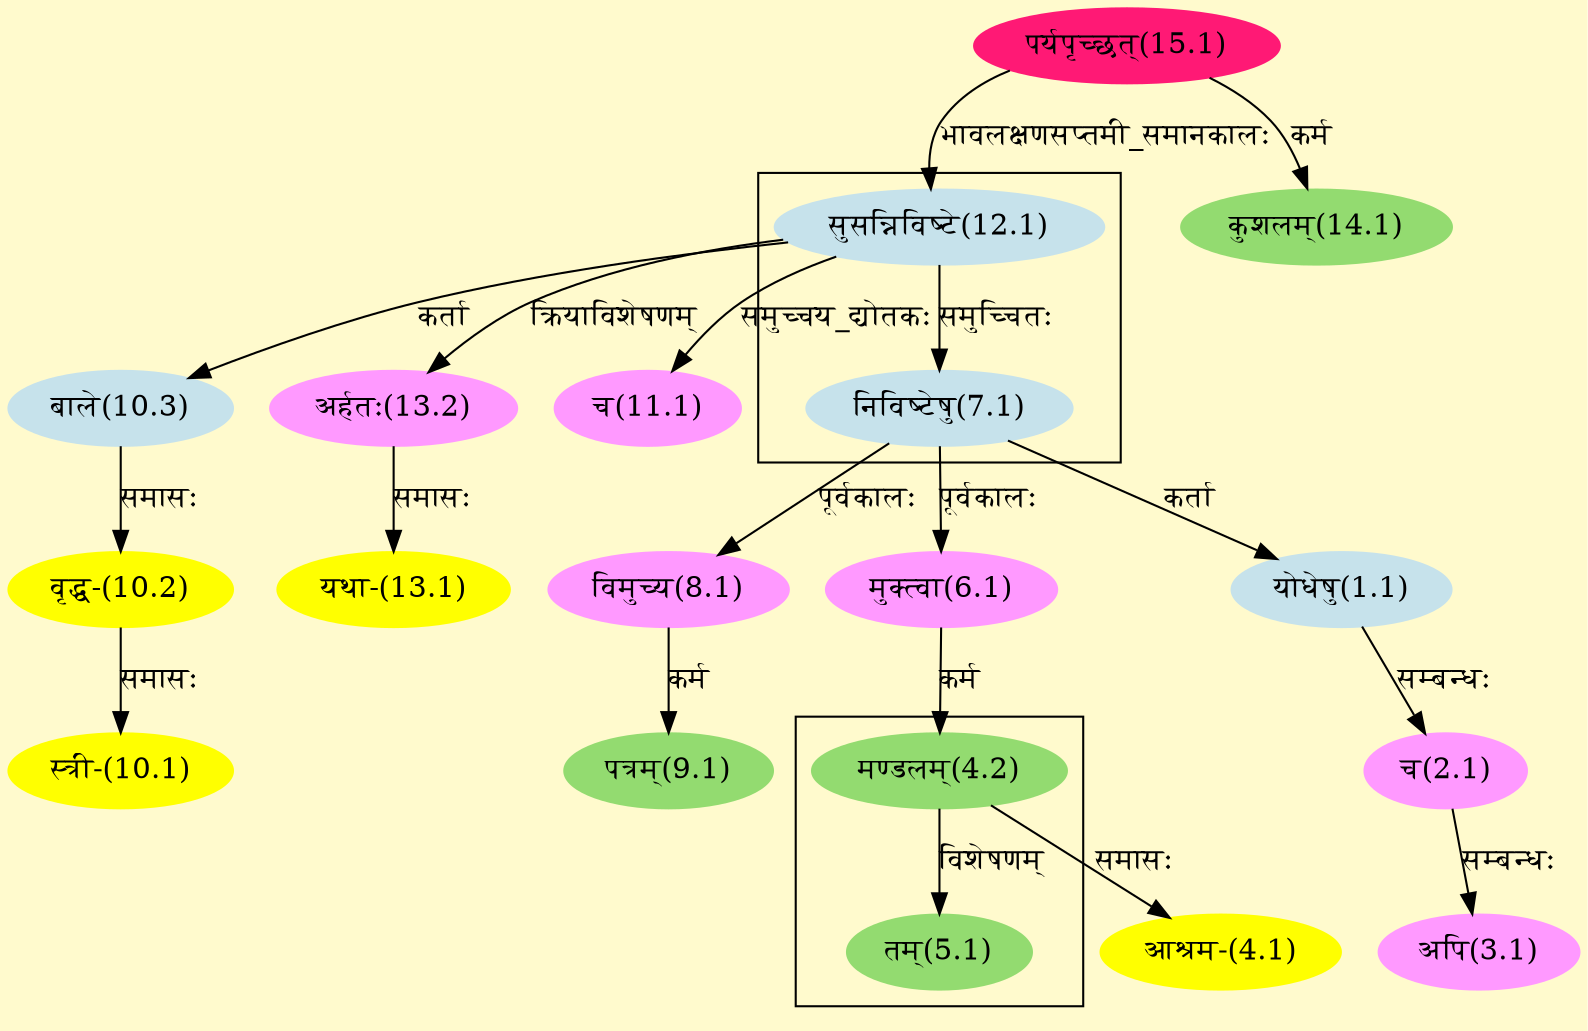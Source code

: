 digraph G{
rankdir=BT;
 compound=true;
 bgcolor="lemonchiffon1";

subgraph cluster_1{
Node5_1 [style=filled, color="#93DB70" label = "तम्(5.1)"]
Node4_2 [style=filled, color="#93DB70" label = "मण्डलम्(4.2)"]

}

subgraph cluster_2{
Node7_1 [style=filled, color="#C6E2EB" label = "निविष्टेषु(7.1)"]
Node12_1 [style=filled, color="#C6E2EB" label = "सुसन्निविष्टे(12.1)"]

}
Node1_1 [style=filled, color="#C6E2EB" label = "योधेषु(1.1)"]
Node7_1 [style=filled, color="#C6E2EB" label = "निविष्टेषु(7.1)"]
Node2_1 [style=filled, color="#FF99FF" label = "च(2.1)"]
Node3_1 [style=filled, color="#FF99FF" label = "अपि(3.1)"]
Node4_1 [style=filled, color="#FFFF00" label = "आश्रम-(4.1)"]
Node4_2 [style=filled, color="#93DB70" label = "मण्डलम्(4.2)"]
Node6_1 [style=filled, color="#FF99FF" label = "मुक्त्वा(6.1)"]
Node8_1 [style=filled, color="#FF99FF" label = "विमुच्य(8.1)"]
Node9_1 [style=filled, color="#93DB70" label = "पत्रम्(9.1)"]
Node10_1 [style=filled, color="#FFFF00" label = "स्त्री-(10.1)"]
Node10_2 [style=filled, color="#FFFF00" label = "वृद्ध-(10.2)"]
Node10_3 [style=filled, color="#C6E2EB" label = "बाले(10.3)"]
Node12_1 [style=filled, color="#C6E2EB" label = "सुसन्निविष्टे(12.1)"]
Node11_1 [style=filled, color="#FF99FF" label = "च(11.1)"]
Node15_1 [style=filled, color="#FF1975" label = "पर्यपृच्छत्(15.1)"]
Node13_1 [style=filled, color="#FFFF00" label = "यथा-(13.1)"]
Node13_2 [style=filled, color="#FF99FF" label = "अर्हतः(13.2)"]
Node14_1 [style=filled, color="#93DB70" label = "कुशलम्(14.1)"]
/* Start of Relations section */

Node1_1 -> Node7_1 [  label="कर्ता"  dir="back" ]
Node2_1 -> Node1_1 [  label="सम्बन्धः"  dir="back" ]
Node3_1 -> Node2_1 [  label="सम्बन्धः"  dir="back" ]
Node4_1 -> Node4_2 [  label="समासः"  dir="back" ]
Node4_2 -> Node6_1 [  label="कर्म"  dir="back" ]
Node5_1 -> Node4_2 [  label="विशेषणम्"  dir="back" ]
Node6_1 -> Node7_1 [  label="पूर्वकालः"  dir="back" ]
Node7_1 -> Node12_1 [  label="समुच्चितः"  dir="back" ]
Node8_1 -> Node7_1 [  label="पूर्वकालः"  dir="back" ]
Node9_1 -> Node8_1 [  label="कर्म"  dir="back" ]
Node10_1 -> Node10_2 [  label="समासः"  dir="back" ]
Node10_2 -> Node10_3 [  label="समासः"  dir="back" ]
Node10_3 -> Node12_1 [  label="कर्ता"  dir="back" ]
Node11_1 -> Node12_1 [  label="समुच्चय_द्योतकः"  dir="back" ]
Node12_1 -> Node15_1 [  label="भावलक्षणसप्तमी_समानकालः"  dir="back" ]
Node13_1 -> Node13_2 [  label="समासः"  dir="back" ]
Node13_2 -> Node12_1 [  label="क्रियाविशेषणम्"  dir="back" ]
Node14_1 -> Node15_1 [  label="कर्म"  dir="back" ]
}
